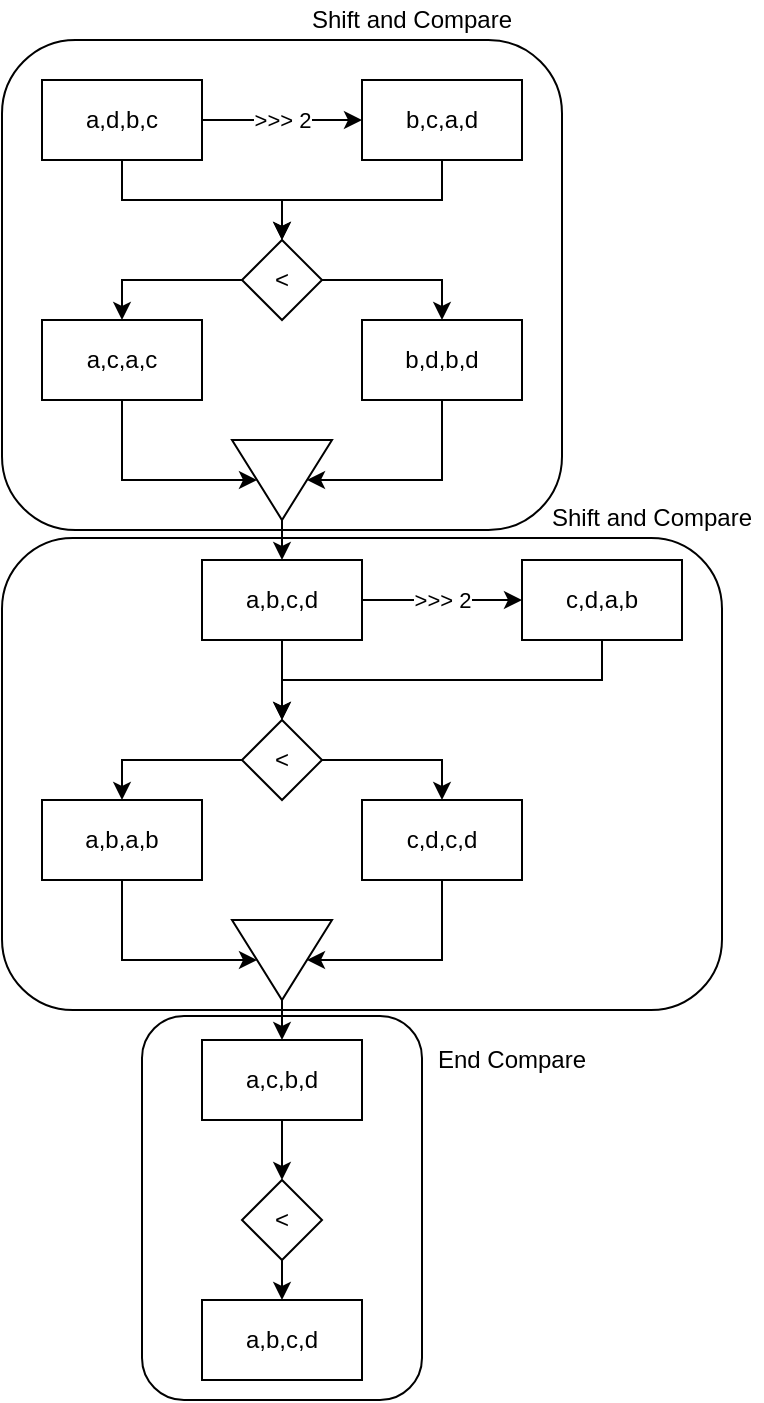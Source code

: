 <mxfile version="21.2.9" type="device">
  <diagram name="Page-1" id="tYO-NUGwhWylsvcBStcq">
    <mxGraphModel dx="1687" dy="816" grid="1" gridSize="10" guides="1" tooltips="1" connect="1" arrows="1" fold="1" page="1" pageScale="1" pageWidth="827" pageHeight="1169" math="0" shadow="0">
      <root>
        <mxCell id="0" />
        <mxCell id="1" parent="0" />
        <mxCell id="LtcZwzsu3ktegoRmO16T-131" value="" style="rounded=1;whiteSpace=wrap;html=1;" vertex="1" parent="1">
          <mxGeometry x="770" y="828" width="140" height="192" as="geometry" />
        </mxCell>
        <mxCell id="LtcZwzsu3ktegoRmO16T-130" value="" style="rounded=1;whiteSpace=wrap;html=1;" vertex="1" parent="1">
          <mxGeometry x="700" y="589" width="360" height="236" as="geometry" />
        </mxCell>
        <mxCell id="LtcZwzsu3ktegoRmO16T-129" value="" style="rounded=1;whiteSpace=wrap;html=1;" vertex="1" parent="1">
          <mxGeometry x="700" y="340" width="280" height="245" as="geometry" />
        </mxCell>
        <mxCell id="LtcZwzsu3ktegoRmO16T-95" value="&amp;gt;&amp;gt;&amp;gt; 2" style="edgeStyle=orthogonalEdgeStyle;rounded=0;orthogonalLoop=1;jettySize=auto;html=1;exitX=1;exitY=0.5;exitDx=0;exitDy=0;entryX=0;entryY=0.5;entryDx=0;entryDy=0;" edge="1" parent="1" source="LtcZwzsu3ktegoRmO16T-97" target="LtcZwzsu3ktegoRmO16T-99">
          <mxGeometry relative="1" as="geometry" />
        </mxCell>
        <mxCell id="LtcZwzsu3ktegoRmO16T-96" style="edgeStyle=orthogonalEdgeStyle;rounded=0;orthogonalLoop=1;jettySize=auto;html=1;exitX=0.5;exitY=1;exitDx=0;exitDy=0;" edge="1" parent="1" source="LtcZwzsu3ktegoRmO16T-97" target="LtcZwzsu3ktegoRmO16T-102">
          <mxGeometry relative="1" as="geometry" />
        </mxCell>
        <mxCell id="LtcZwzsu3ktegoRmO16T-97" value="a,d,b,c" style="rounded=0;whiteSpace=wrap;html=1;" vertex="1" parent="1">
          <mxGeometry x="720" y="360" width="80" height="40" as="geometry" />
        </mxCell>
        <mxCell id="LtcZwzsu3ktegoRmO16T-98" style="edgeStyle=orthogonalEdgeStyle;rounded=0;orthogonalLoop=1;jettySize=auto;html=1;exitX=0.5;exitY=1;exitDx=0;exitDy=0;entryX=0.5;entryY=0;entryDx=0;entryDy=0;" edge="1" parent="1" source="LtcZwzsu3ktegoRmO16T-99" target="LtcZwzsu3ktegoRmO16T-102">
          <mxGeometry relative="1" as="geometry" />
        </mxCell>
        <mxCell id="LtcZwzsu3ktegoRmO16T-99" value="b,c,a,d" style="rounded=0;whiteSpace=wrap;html=1;" vertex="1" parent="1">
          <mxGeometry x="880" y="360" width="80" height="40" as="geometry" />
        </mxCell>
        <mxCell id="LtcZwzsu3ktegoRmO16T-100" style="edgeStyle=orthogonalEdgeStyle;rounded=0;orthogonalLoop=1;jettySize=auto;html=1;exitX=0;exitY=0.5;exitDx=0;exitDy=0;entryX=0.5;entryY=0;entryDx=0;entryDy=0;" edge="1" parent="1" source="LtcZwzsu3ktegoRmO16T-102" target="LtcZwzsu3ktegoRmO16T-104">
          <mxGeometry relative="1" as="geometry" />
        </mxCell>
        <mxCell id="LtcZwzsu3ktegoRmO16T-101" style="edgeStyle=orthogonalEdgeStyle;rounded=0;orthogonalLoop=1;jettySize=auto;html=1;exitX=1;exitY=0.5;exitDx=0;exitDy=0;entryX=0.5;entryY=0;entryDx=0;entryDy=0;" edge="1" parent="1" source="LtcZwzsu3ktegoRmO16T-102" target="LtcZwzsu3ktegoRmO16T-106">
          <mxGeometry relative="1" as="geometry" />
        </mxCell>
        <mxCell id="LtcZwzsu3ktegoRmO16T-102" value="&amp;lt;" style="rhombus;whiteSpace=wrap;html=1;" vertex="1" parent="1">
          <mxGeometry x="820" y="440" width="40" height="40" as="geometry" />
        </mxCell>
        <mxCell id="LtcZwzsu3ktegoRmO16T-103" style="edgeStyle=orthogonalEdgeStyle;rounded=0;orthogonalLoop=1;jettySize=auto;html=1;exitX=0.5;exitY=1;exitDx=0;exitDy=0;entryX=0.5;entryY=1;entryDx=0;entryDy=0;" edge="1" parent="1" source="LtcZwzsu3ktegoRmO16T-104" target="LtcZwzsu3ktegoRmO16T-111">
          <mxGeometry relative="1" as="geometry">
            <Array as="points">
              <mxPoint x="760" y="560" />
            </Array>
          </mxGeometry>
        </mxCell>
        <mxCell id="LtcZwzsu3ktegoRmO16T-104" value="a,c,a,c" style="rounded=0;whiteSpace=wrap;html=1;" vertex="1" parent="1">
          <mxGeometry x="720" y="480" width="80" height="40" as="geometry" />
        </mxCell>
        <mxCell id="LtcZwzsu3ktegoRmO16T-105" style="edgeStyle=orthogonalEdgeStyle;rounded=0;orthogonalLoop=1;jettySize=auto;html=1;exitX=0.5;exitY=1;exitDx=0;exitDy=0;entryX=0.5;entryY=0;entryDx=0;entryDy=0;" edge="1" parent="1" source="LtcZwzsu3ktegoRmO16T-106" target="LtcZwzsu3ktegoRmO16T-111">
          <mxGeometry relative="1" as="geometry">
            <Array as="points">
              <mxPoint x="920" y="560" />
            </Array>
          </mxGeometry>
        </mxCell>
        <mxCell id="LtcZwzsu3ktegoRmO16T-106" value="b,d,b,d" style="rounded=0;whiteSpace=wrap;html=1;" vertex="1" parent="1">
          <mxGeometry x="880" y="480" width="80" height="40" as="geometry" />
        </mxCell>
        <mxCell id="LtcZwzsu3ktegoRmO16T-107" value="&amp;gt;&amp;gt;&amp;gt; 2" style="edgeStyle=orthogonalEdgeStyle;rounded=0;orthogonalLoop=1;jettySize=auto;html=1;exitX=1;exitY=0.5;exitDx=0;exitDy=0;entryX=0;entryY=0.5;entryDx=0;entryDy=0;" edge="1" parent="1" source="LtcZwzsu3ktegoRmO16T-109" target="LtcZwzsu3ktegoRmO16T-113">
          <mxGeometry relative="1" as="geometry" />
        </mxCell>
        <mxCell id="LtcZwzsu3ktegoRmO16T-108" style="edgeStyle=orthogonalEdgeStyle;rounded=0;orthogonalLoop=1;jettySize=auto;html=1;exitX=0.5;exitY=1;exitDx=0;exitDy=0;entryX=0.5;entryY=0;entryDx=0;entryDy=0;" edge="1" parent="1" source="LtcZwzsu3ktegoRmO16T-109" target="LtcZwzsu3ktegoRmO16T-116">
          <mxGeometry relative="1" as="geometry" />
        </mxCell>
        <mxCell id="LtcZwzsu3ktegoRmO16T-109" value="a,b,c,d" style="rounded=0;whiteSpace=wrap;html=1;" vertex="1" parent="1">
          <mxGeometry x="800" y="600" width="80" height="40" as="geometry" />
        </mxCell>
        <mxCell id="LtcZwzsu3ktegoRmO16T-110" style="edgeStyle=orthogonalEdgeStyle;rounded=0;orthogonalLoop=1;jettySize=auto;html=1;exitX=1;exitY=0.5;exitDx=0;exitDy=0;entryX=0.5;entryY=0;entryDx=0;entryDy=0;" edge="1" parent="1" source="LtcZwzsu3ktegoRmO16T-111" target="LtcZwzsu3ktegoRmO16T-109">
          <mxGeometry relative="1" as="geometry" />
        </mxCell>
        <mxCell id="LtcZwzsu3ktegoRmO16T-111" value="" style="triangle;whiteSpace=wrap;html=1;rotation=90;" vertex="1" parent="1">
          <mxGeometry x="820" y="535" width="40" height="50" as="geometry" />
        </mxCell>
        <mxCell id="LtcZwzsu3ktegoRmO16T-112" style="edgeStyle=orthogonalEdgeStyle;rounded=0;orthogonalLoop=1;jettySize=auto;html=1;exitX=0.5;exitY=1;exitDx=0;exitDy=0;entryX=0.5;entryY=0;entryDx=0;entryDy=0;" edge="1" parent="1" source="LtcZwzsu3ktegoRmO16T-113" target="LtcZwzsu3ktegoRmO16T-116">
          <mxGeometry relative="1" as="geometry" />
        </mxCell>
        <mxCell id="LtcZwzsu3ktegoRmO16T-113" value="c,d,a,b" style="rounded=0;whiteSpace=wrap;html=1;" vertex="1" parent="1">
          <mxGeometry x="960" y="600" width="80" height="40" as="geometry" />
        </mxCell>
        <mxCell id="LtcZwzsu3ktegoRmO16T-114" style="edgeStyle=orthogonalEdgeStyle;rounded=0;orthogonalLoop=1;jettySize=auto;html=1;exitX=0;exitY=0.5;exitDx=0;exitDy=0;entryX=0.5;entryY=0;entryDx=0;entryDy=0;" edge="1" parent="1" source="LtcZwzsu3ktegoRmO16T-116" target="LtcZwzsu3ktegoRmO16T-118">
          <mxGeometry relative="1" as="geometry" />
        </mxCell>
        <mxCell id="LtcZwzsu3ktegoRmO16T-115" style="edgeStyle=orthogonalEdgeStyle;rounded=0;orthogonalLoop=1;jettySize=auto;html=1;exitX=1;exitY=0.5;exitDx=0;exitDy=0;entryX=0.5;entryY=0;entryDx=0;entryDy=0;" edge="1" parent="1" source="LtcZwzsu3ktegoRmO16T-116" target="LtcZwzsu3ktegoRmO16T-120">
          <mxGeometry relative="1" as="geometry" />
        </mxCell>
        <mxCell id="LtcZwzsu3ktegoRmO16T-116" value="&amp;lt;" style="rhombus;whiteSpace=wrap;html=1;" vertex="1" parent="1">
          <mxGeometry x="820" y="680" width="40" height="40" as="geometry" />
        </mxCell>
        <mxCell id="LtcZwzsu3ktegoRmO16T-117" style="edgeStyle=orthogonalEdgeStyle;rounded=0;orthogonalLoop=1;jettySize=auto;html=1;exitX=0.5;exitY=1;exitDx=0;exitDy=0;entryX=0.5;entryY=1;entryDx=0;entryDy=0;" edge="1" parent="1" source="LtcZwzsu3ktegoRmO16T-118" target="LtcZwzsu3ktegoRmO16T-123">
          <mxGeometry relative="1" as="geometry">
            <mxPoint x="760" y="800" as="targetPoint" />
            <Array as="points">
              <mxPoint x="760" y="800" />
            </Array>
          </mxGeometry>
        </mxCell>
        <mxCell id="LtcZwzsu3ktegoRmO16T-118" value="a,b,a,b" style="rounded=0;whiteSpace=wrap;html=1;" vertex="1" parent="1">
          <mxGeometry x="720" y="720" width="80" height="40" as="geometry" />
        </mxCell>
        <mxCell id="LtcZwzsu3ktegoRmO16T-119" style="edgeStyle=orthogonalEdgeStyle;rounded=0;orthogonalLoop=1;jettySize=auto;html=1;exitX=0.5;exitY=1;exitDx=0;exitDy=0;" edge="1" parent="1" source="LtcZwzsu3ktegoRmO16T-120" target="LtcZwzsu3ktegoRmO16T-123">
          <mxGeometry relative="1" as="geometry">
            <mxPoint x="870" y="800" as="targetPoint" />
            <Array as="points">
              <mxPoint x="920" y="800" />
            </Array>
          </mxGeometry>
        </mxCell>
        <mxCell id="LtcZwzsu3ktegoRmO16T-120" value="c,d,c,d" style="rounded=0;whiteSpace=wrap;html=1;" vertex="1" parent="1">
          <mxGeometry x="880" y="720" width="80" height="40" as="geometry" />
        </mxCell>
        <mxCell id="LtcZwzsu3ktegoRmO16T-126" style="edgeStyle=orthogonalEdgeStyle;rounded=0;orthogonalLoop=1;jettySize=auto;html=1;exitX=0.5;exitY=1;exitDx=0;exitDy=0;entryX=0.5;entryY=0;entryDx=0;entryDy=0;" edge="1" parent="1" source="LtcZwzsu3ktegoRmO16T-121" target="LtcZwzsu3ktegoRmO16T-125">
          <mxGeometry relative="1" as="geometry" />
        </mxCell>
        <mxCell id="LtcZwzsu3ktegoRmO16T-121" value="a,c,b,d" style="rounded=0;whiteSpace=wrap;html=1;" vertex="1" parent="1">
          <mxGeometry x="800" y="840" width="80" height="40" as="geometry" />
        </mxCell>
        <mxCell id="LtcZwzsu3ktegoRmO16T-122" style="edgeStyle=orthogonalEdgeStyle;rounded=0;orthogonalLoop=1;jettySize=auto;html=1;exitX=1;exitY=0.5;exitDx=0;exitDy=0;entryX=0.5;entryY=0;entryDx=0;entryDy=0;" edge="1" parent="1" source="LtcZwzsu3ktegoRmO16T-123" target="LtcZwzsu3ktegoRmO16T-121">
          <mxGeometry relative="1" as="geometry" />
        </mxCell>
        <mxCell id="LtcZwzsu3ktegoRmO16T-123" value="" style="triangle;whiteSpace=wrap;html=1;rotation=90;" vertex="1" parent="1">
          <mxGeometry x="820" y="775" width="40" height="50" as="geometry" />
        </mxCell>
        <mxCell id="LtcZwzsu3ktegoRmO16T-128" style="edgeStyle=orthogonalEdgeStyle;rounded=0;orthogonalLoop=1;jettySize=auto;html=1;exitX=0.5;exitY=1;exitDx=0;exitDy=0;entryX=0.5;entryY=0;entryDx=0;entryDy=0;" edge="1" parent="1" source="LtcZwzsu3ktegoRmO16T-125" target="LtcZwzsu3ktegoRmO16T-127">
          <mxGeometry relative="1" as="geometry" />
        </mxCell>
        <mxCell id="LtcZwzsu3ktegoRmO16T-125" value="&amp;lt;" style="rhombus;whiteSpace=wrap;html=1;" vertex="1" parent="1">
          <mxGeometry x="820" y="910" width="40" height="40" as="geometry" />
        </mxCell>
        <mxCell id="LtcZwzsu3ktegoRmO16T-127" value="a,b,c,d" style="rounded=0;whiteSpace=wrap;html=1;" vertex="1" parent="1">
          <mxGeometry x="800" y="970" width="80" height="40" as="geometry" />
        </mxCell>
        <mxCell id="LtcZwzsu3ktegoRmO16T-132" value="Shift and Compare" style="text;html=1;strokeColor=none;fillColor=none;align=center;verticalAlign=middle;whiteSpace=wrap;rounded=0;" vertex="1" parent="1">
          <mxGeometry x="850" y="320" width="110" height="20" as="geometry" />
        </mxCell>
        <mxCell id="LtcZwzsu3ktegoRmO16T-133" value="Shift and Compare" style="text;html=1;strokeColor=none;fillColor=none;align=center;verticalAlign=middle;whiteSpace=wrap;rounded=0;" vertex="1" parent="1">
          <mxGeometry x="970" y="569" width="110" height="20" as="geometry" />
        </mxCell>
        <mxCell id="LtcZwzsu3ktegoRmO16T-134" value="End Compare" style="text;html=1;strokeColor=none;fillColor=none;align=center;verticalAlign=middle;whiteSpace=wrap;rounded=0;" vertex="1" parent="1">
          <mxGeometry x="910" y="840" width="90" height="20" as="geometry" />
        </mxCell>
      </root>
    </mxGraphModel>
  </diagram>
</mxfile>
